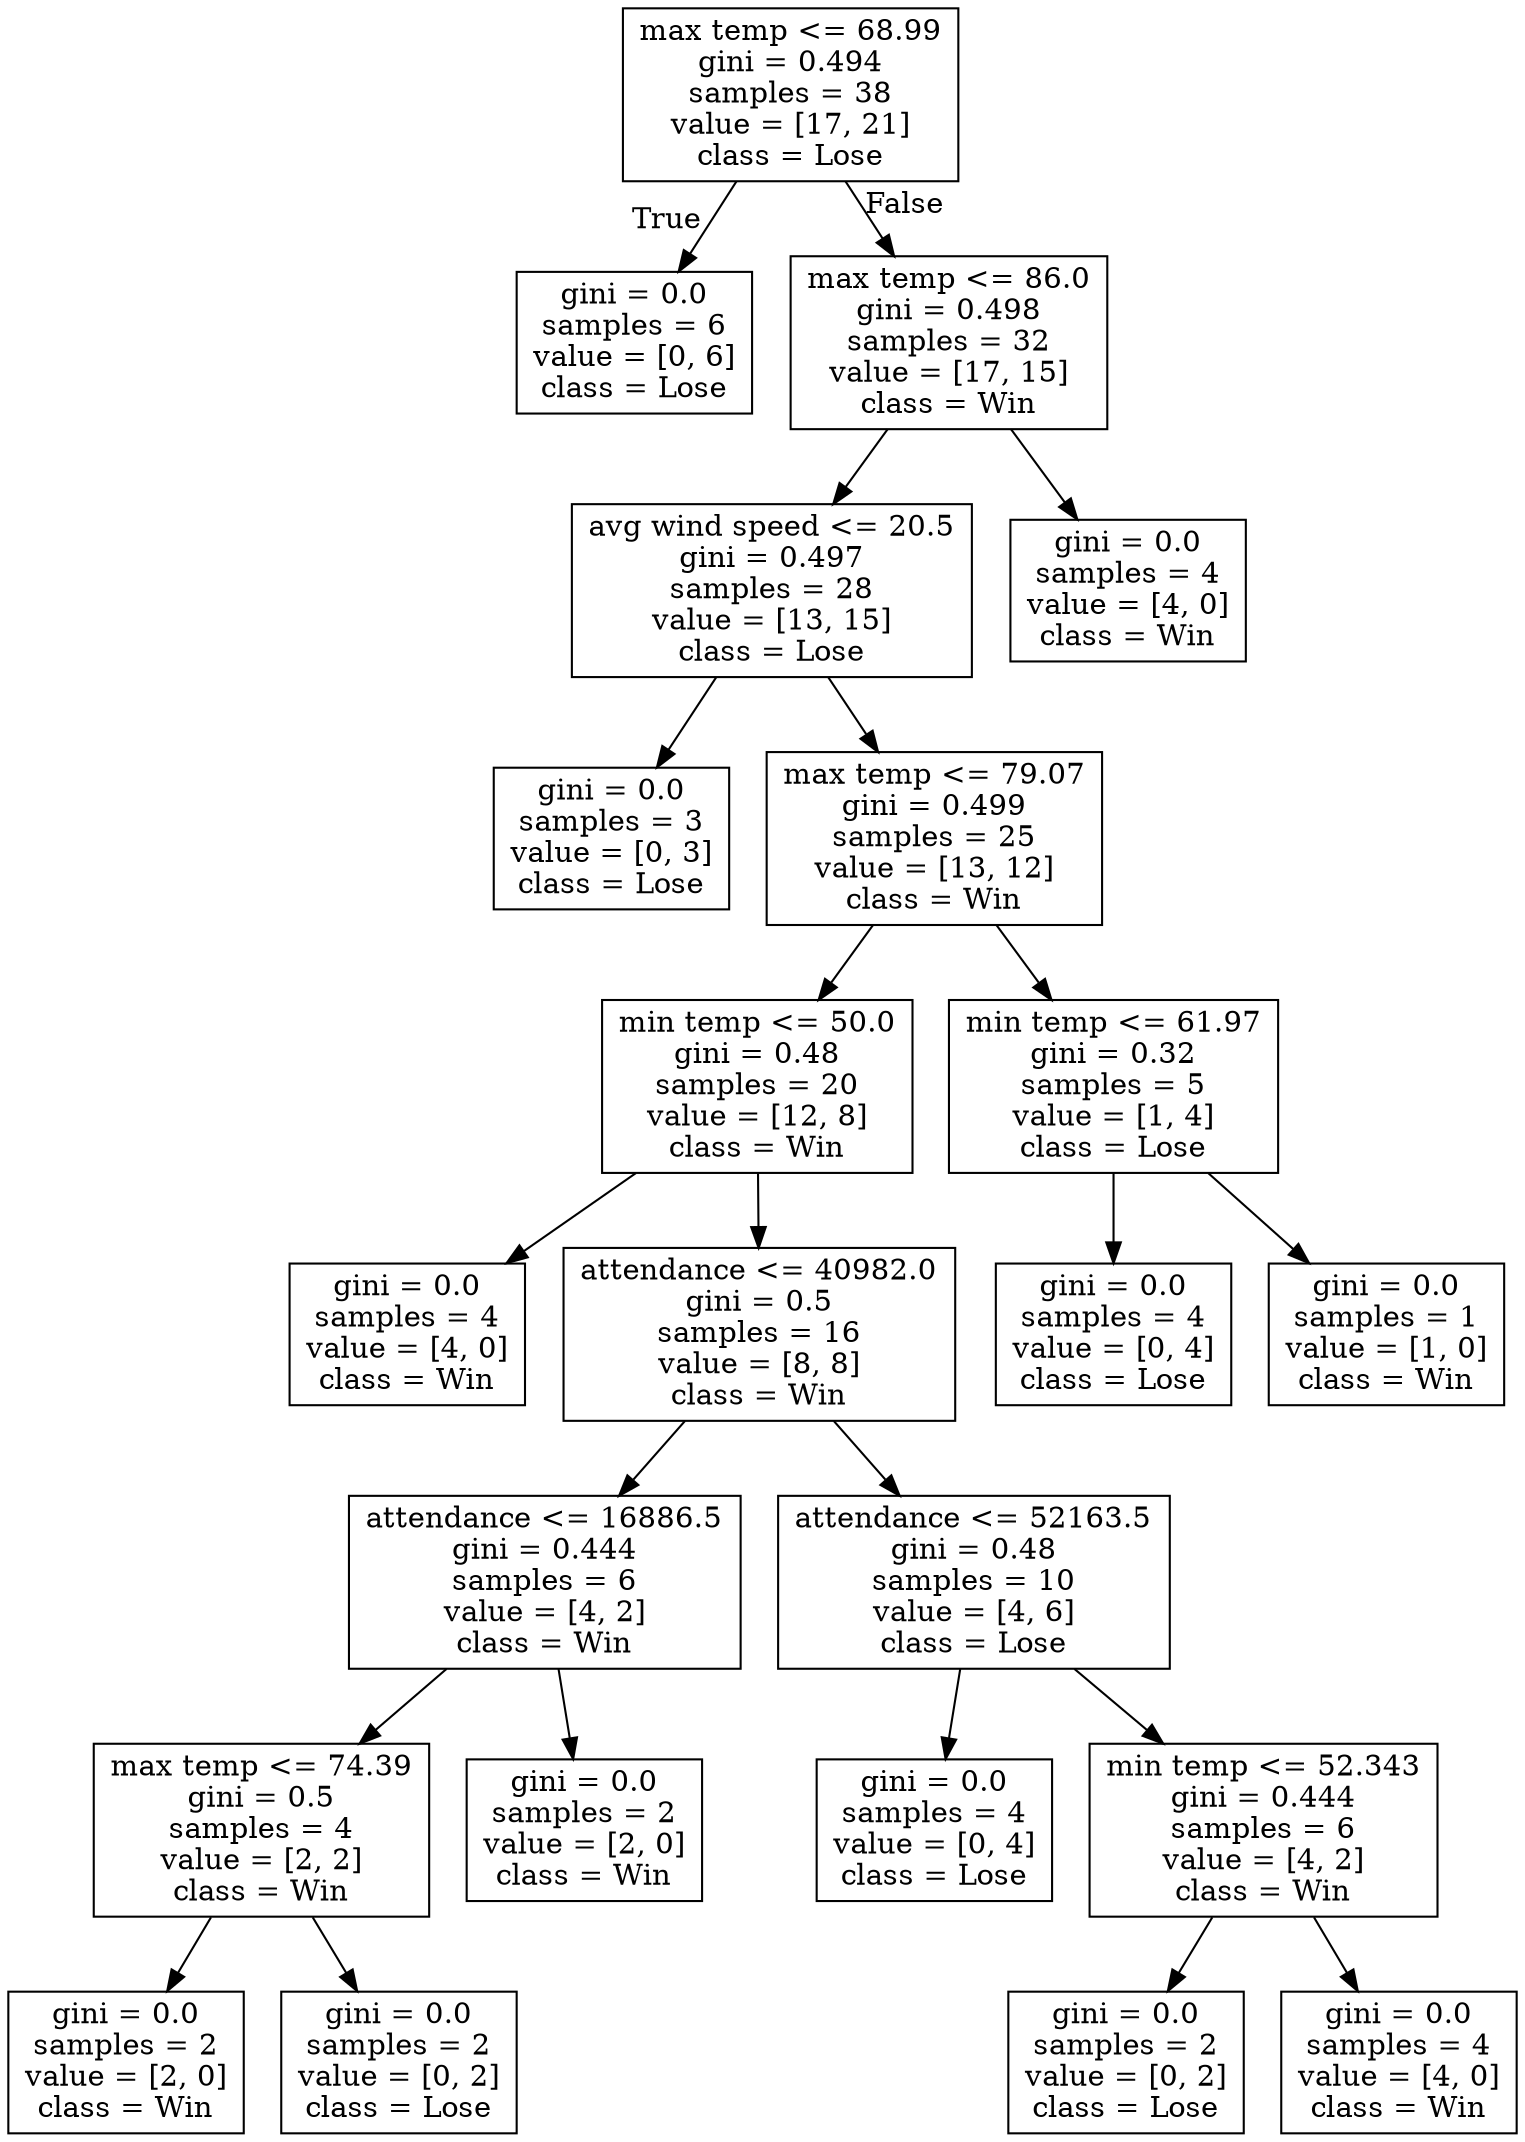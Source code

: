 digraph Tree {
node [shape=box] ;
0 [label="max temp <= 68.99\ngini = 0.494\nsamples = 38\nvalue = [17, 21]\nclass = Lose"] ;
1 [label="gini = 0.0\nsamples = 6\nvalue = [0, 6]\nclass = Lose"] ;
0 -> 1 [labeldistance=2.5, labelangle=45, headlabel="True"] ;
2 [label="max temp <= 86.0\ngini = 0.498\nsamples = 32\nvalue = [17, 15]\nclass = Win"] ;
0 -> 2 [labeldistance=2.5, labelangle=-45, headlabel="False"] ;
3 [label="avg wind speed <= 20.5\ngini = 0.497\nsamples = 28\nvalue = [13, 15]\nclass = Lose"] ;
2 -> 3 ;
4 [label="gini = 0.0\nsamples = 3\nvalue = [0, 3]\nclass = Lose"] ;
3 -> 4 ;
5 [label="max temp <= 79.07\ngini = 0.499\nsamples = 25\nvalue = [13, 12]\nclass = Win"] ;
3 -> 5 ;
6 [label="min temp <= 50.0\ngini = 0.48\nsamples = 20\nvalue = [12, 8]\nclass = Win"] ;
5 -> 6 ;
7 [label="gini = 0.0\nsamples = 4\nvalue = [4, 0]\nclass = Win"] ;
6 -> 7 ;
8 [label="attendance <= 40982.0\ngini = 0.5\nsamples = 16\nvalue = [8, 8]\nclass = Win"] ;
6 -> 8 ;
9 [label="attendance <= 16886.5\ngini = 0.444\nsamples = 6\nvalue = [4, 2]\nclass = Win"] ;
8 -> 9 ;
10 [label="max temp <= 74.39\ngini = 0.5\nsamples = 4\nvalue = [2, 2]\nclass = Win"] ;
9 -> 10 ;
11 [label="gini = 0.0\nsamples = 2\nvalue = [2, 0]\nclass = Win"] ;
10 -> 11 ;
12 [label="gini = 0.0\nsamples = 2\nvalue = [0, 2]\nclass = Lose"] ;
10 -> 12 ;
13 [label="gini = 0.0\nsamples = 2\nvalue = [2, 0]\nclass = Win"] ;
9 -> 13 ;
14 [label="attendance <= 52163.5\ngini = 0.48\nsamples = 10\nvalue = [4, 6]\nclass = Lose"] ;
8 -> 14 ;
15 [label="gini = 0.0\nsamples = 4\nvalue = [0, 4]\nclass = Lose"] ;
14 -> 15 ;
16 [label="min temp <= 52.343\ngini = 0.444\nsamples = 6\nvalue = [4, 2]\nclass = Win"] ;
14 -> 16 ;
17 [label="gini = 0.0\nsamples = 2\nvalue = [0, 2]\nclass = Lose"] ;
16 -> 17 ;
18 [label="gini = 0.0\nsamples = 4\nvalue = [4, 0]\nclass = Win"] ;
16 -> 18 ;
19 [label="min temp <= 61.97\ngini = 0.32\nsamples = 5\nvalue = [1, 4]\nclass = Lose"] ;
5 -> 19 ;
20 [label="gini = 0.0\nsamples = 4\nvalue = [0, 4]\nclass = Lose"] ;
19 -> 20 ;
21 [label="gini = 0.0\nsamples = 1\nvalue = [1, 0]\nclass = Win"] ;
19 -> 21 ;
22 [label="gini = 0.0\nsamples = 4\nvalue = [4, 0]\nclass = Win"] ;
2 -> 22 ;
}